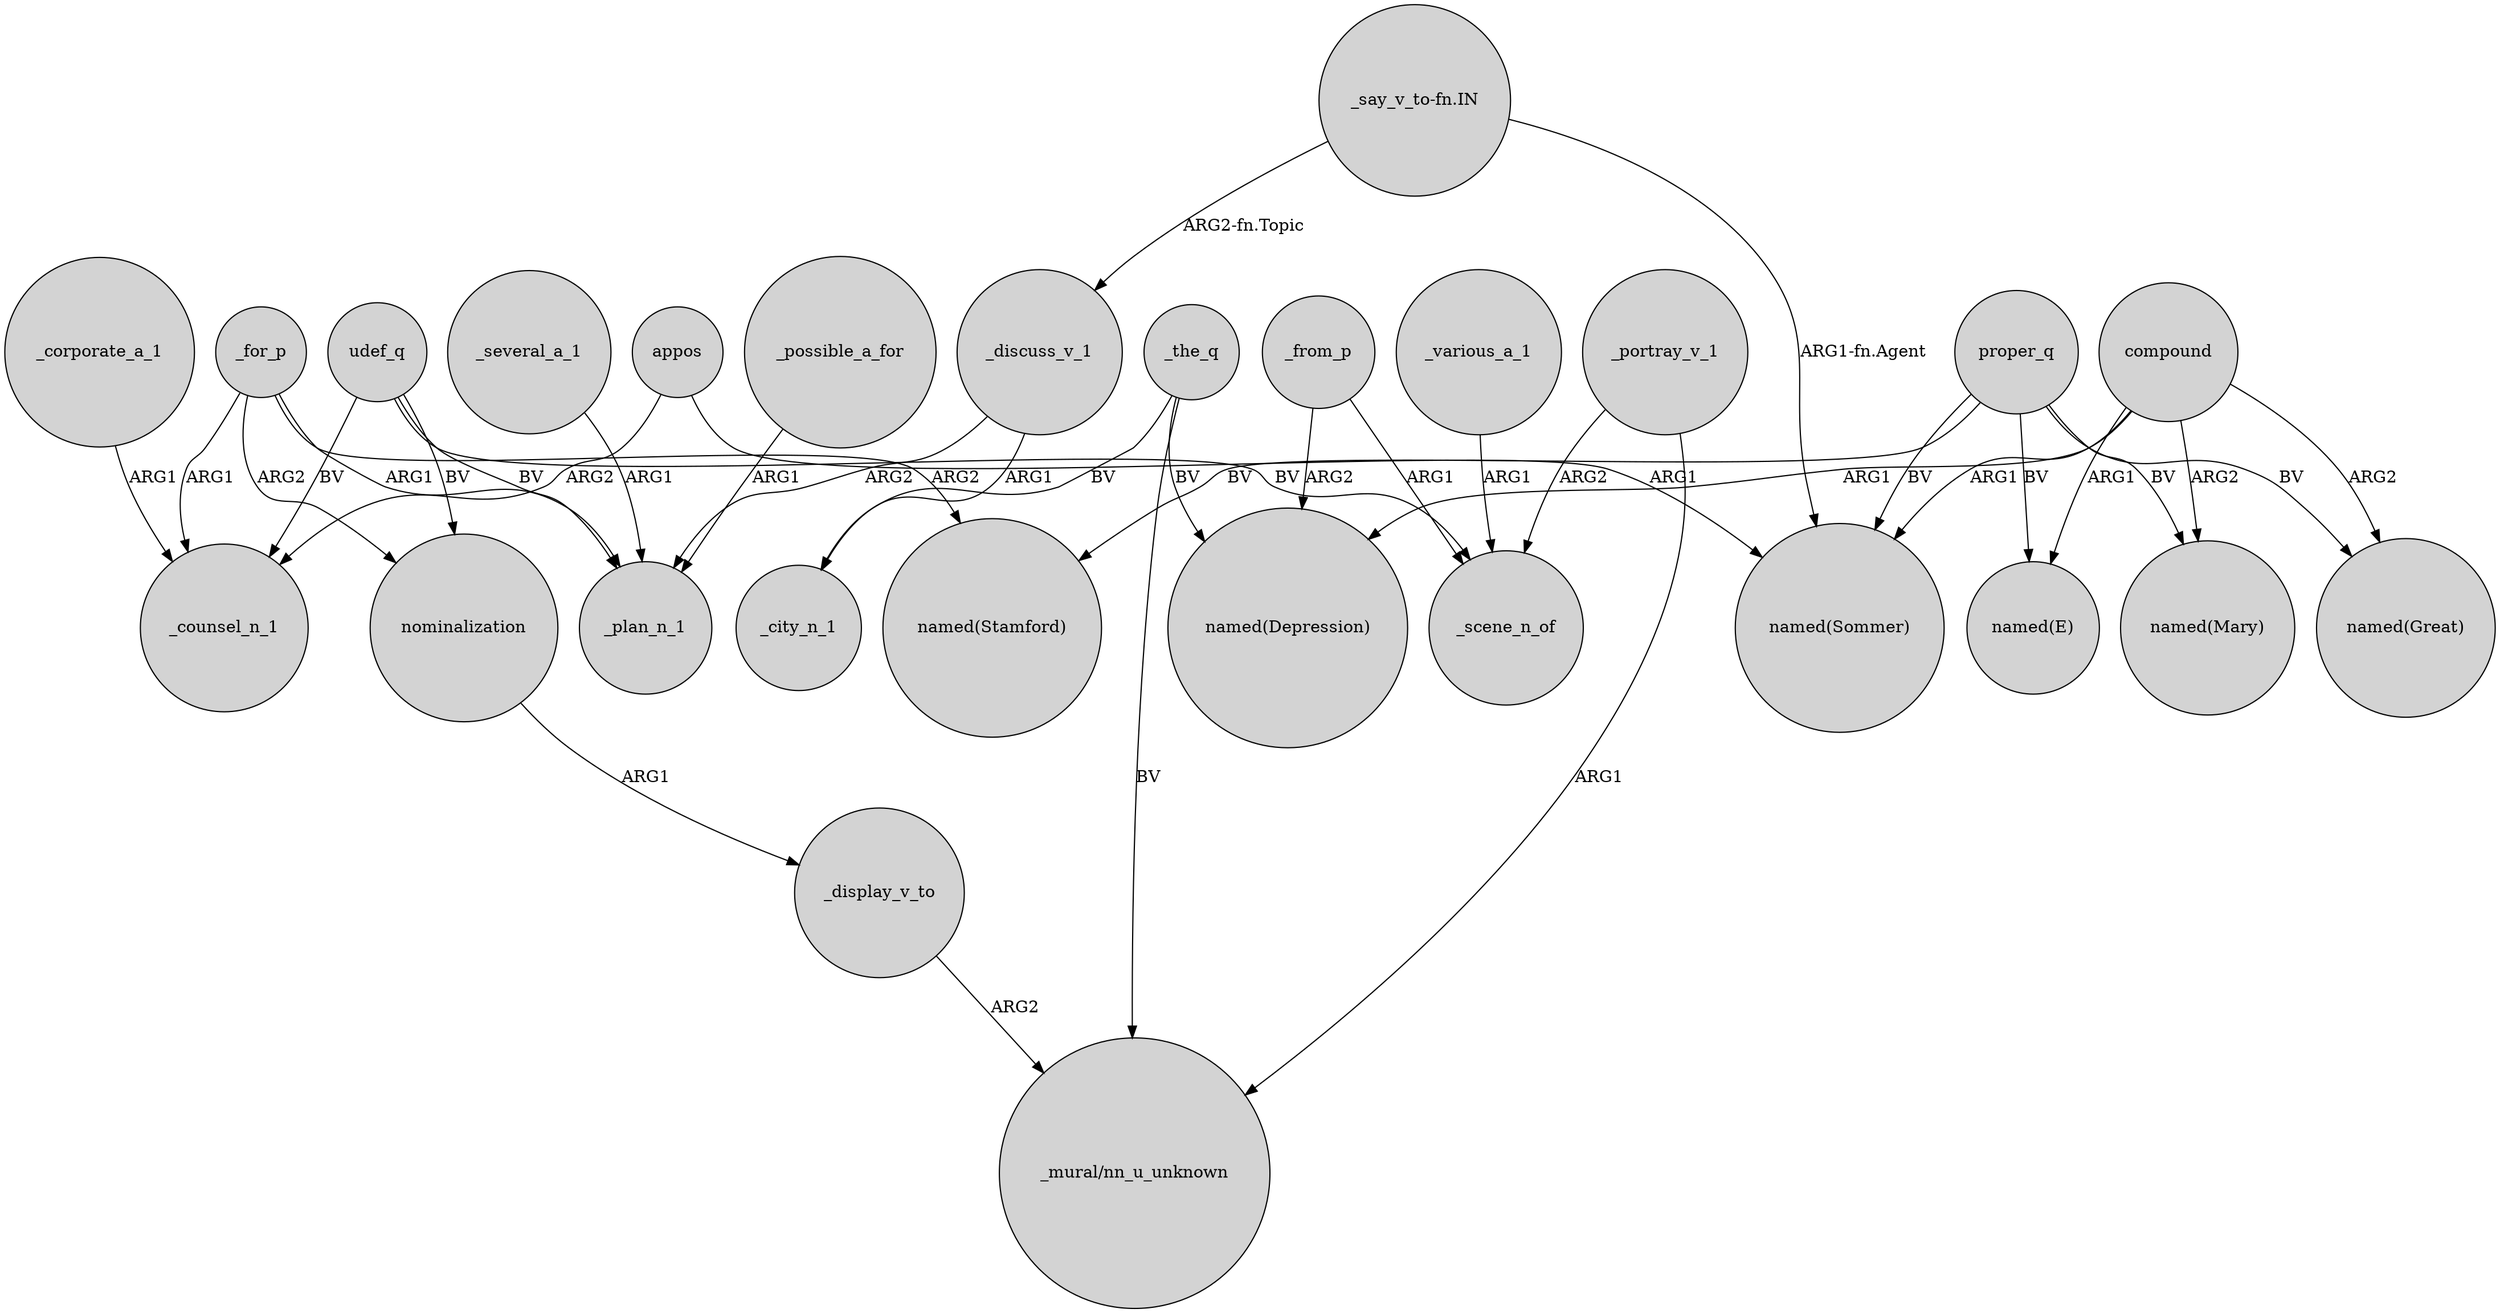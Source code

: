 digraph {
	node [shape=circle style=filled]
	_for_p -> _counsel_n_1 [label=ARG1]
	_corporate_a_1 -> _counsel_n_1 [label=ARG1]
	_from_p -> "named(Depression)" [label=ARG2]
	compound -> "named(Depression)" [label=ARG1]
	_for_p -> "named(Stamford)" [label=ARG2]
	_discuss_v_1 -> _plan_n_1 [label=ARG2]
	"_say_v_to-fn.IN" -> "named(Sommer)" [label="ARG1-fn.Agent"]
	_for_p -> nominalization [label=ARG2]
	_various_a_1 -> _scene_n_of [label=ARG1]
	_discuss_v_1 -> _city_n_1 [label=ARG1]
	proper_q -> "named(E)" [label=BV]
	compound -> "named(Great)" [label=ARG2]
	proper_q -> "named(Mary)" [label=BV]
	_for_p -> _plan_n_1 [label=ARG1]
	"_say_v_to-fn.IN" -> _discuss_v_1 [label="ARG2-fn.Topic"]
	proper_q -> "named(Great)" [label=BV]
	compound -> "named(Sommer)" [label=ARG1]
	udef_q -> _plan_n_1 [label=BV]
	_several_a_1 -> _plan_n_1 [label=ARG1]
	udef_q -> _scene_n_of [label=BV]
	proper_q -> "named(Stamford)" [label=BV]
	_the_q -> _city_n_1 [label=BV]
	udef_q -> nominalization [label=BV]
	_from_p -> _scene_n_of [label=ARG1]
	compound -> "named(Mary)" [label=ARG2]
	_possible_a_for -> _plan_n_1 [label=ARG1]
	nominalization -> _display_v_to [label=ARG1]
	_display_v_to -> "_mural/nn_u_unknown" [label=ARG2]
	_portray_v_1 -> _scene_n_of [label=ARG2]
	_the_q -> "named(Depression)" [label=BV]
	proper_q -> "named(Sommer)" [label=BV]
	compound -> "named(E)" [label=ARG1]
	_the_q -> "_mural/nn_u_unknown" [label=BV]
	_portray_v_1 -> "_mural/nn_u_unknown" [label=ARG1]
	appos -> "named(Sommer)" [label=ARG1]
	udef_q -> _counsel_n_1 [label=BV]
	appos -> _counsel_n_1 [label=ARG2]
}
